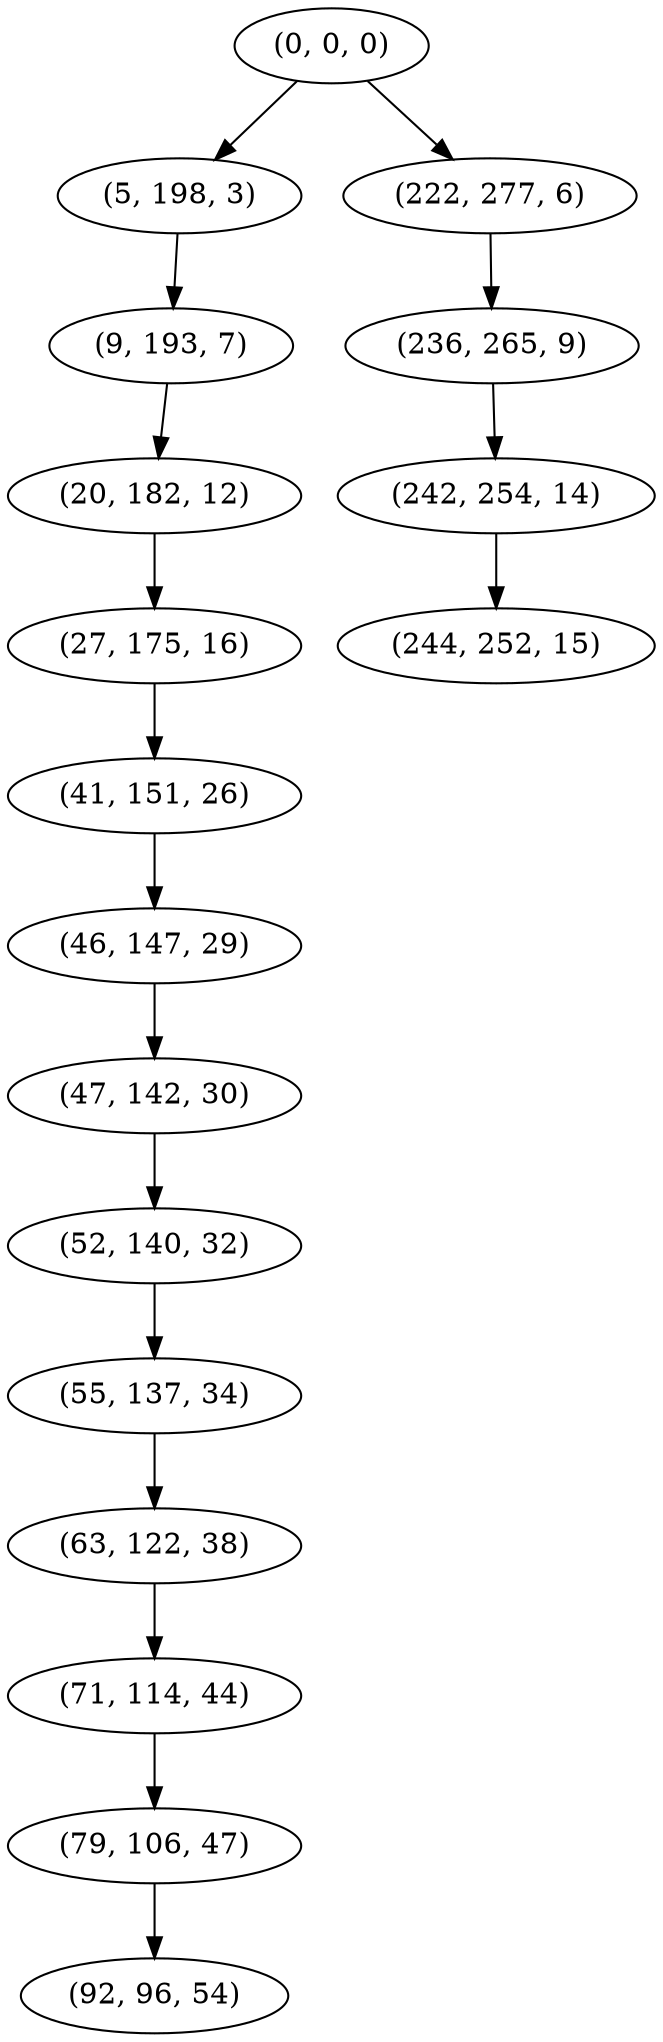 digraph tree {
    "(0, 0, 0)";
    "(5, 198, 3)";
    "(9, 193, 7)";
    "(20, 182, 12)";
    "(27, 175, 16)";
    "(41, 151, 26)";
    "(46, 147, 29)";
    "(47, 142, 30)";
    "(52, 140, 32)";
    "(55, 137, 34)";
    "(63, 122, 38)";
    "(71, 114, 44)";
    "(79, 106, 47)";
    "(92, 96, 54)";
    "(222, 277, 6)";
    "(236, 265, 9)";
    "(242, 254, 14)";
    "(244, 252, 15)";
    "(0, 0, 0)" -> "(5, 198, 3)";
    "(0, 0, 0)" -> "(222, 277, 6)";
    "(5, 198, 3)" -> "(9, 193, 7)";
    "(9, 193, 7)" -> "(20, 182, 12)";
    "(20, 182, 12)" -> "(27, 175, 16)";
    "(27, 175, 16)" -> "(41, 151, 26)";
    "(41, 151, 26)" -> "(46, 147, 29)";
    "(46, 147, 29)" -> "(47, 142, 30)";
    "(47, 142, 30)" -> "(52, 140, 32)";
    "(52, 140, 32)" -> "(55, 137, 34)";
    "(55, 137, 34)" -> "(63, 122, 38)";
    "(63, 122, 38)" -> "(71, 114, 44)";
    "(71, 114, 44)" -> "(79, 106, 47)";
    "(79, 106, 47)" -> "(92, 96, 54)";
    "(222, 277, 6)" -> "(236, 265, 9)";
    "(236, 265, 9)" -> "(242, 254, 14)";
    "(242, 254, 14)" -> "(244, 252, 15)";
}
